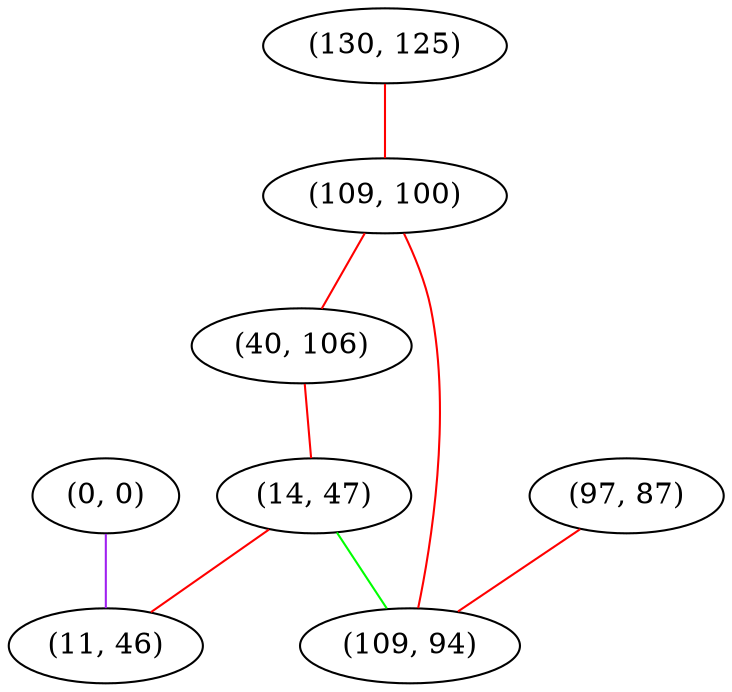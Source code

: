 graph "" {
"(130, 125)";
"(0, 0)";
"(97, 87)";
"(109, 100)";
"(40, 106)";
"(14, 47)";
"(11, 46)";
"(109, 94)";
"(130, 125)" -- "(109, 100)"  [color=red, key=0, weight=1];
"(0, 0)" -- "(11, 46)"  [color=purple, key=0, weight=4];
"(97, 87)" -- "(109, 94)"  [color=red, key=0, weight=1];
"(109, 100)" -- "(109, 94)"  [color=red, key=0, weight=1];
"(109, 100)" -- "(40, 106)"  [color=red, key=0, weight=1];
"(40, 106)" -- "(14, 47)"  [color=red, key=0, weight=1];
"(14, 47)" -- "(109, 94)"  [color=green, key=0, weight=2];
"(14, 47)" -- "(11, 46)"  [color=red, key=0, weight=1];
}
